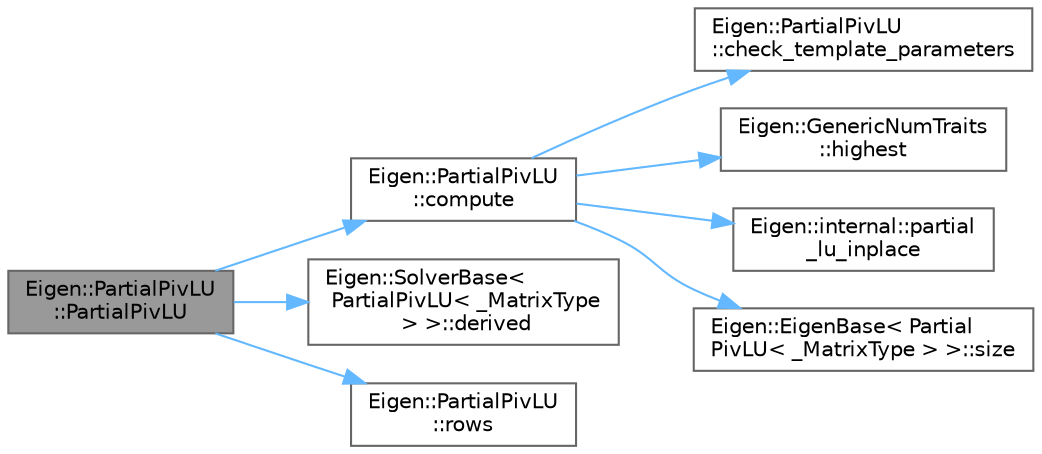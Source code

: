 digraph "Eigen::PartialPivLU::PartialPivLU"
{
 // LATEX_PDF_SIZE
  bgcolor="transparent";
  edge [fontname=Helvetica,fontsize=10,labelfontname=Helvetica,labelfontsize=10];
  node [fontname=Helvetica,fontsize=10,shape=box,height=0.2,width=0.4];
  rankdir="LR";
  Node1 [id="Node000001",label="Eigen::PartialPivLU\l::PartialPivLU",height=0.2,width=0.4,color="gray40", fillcolor="grey60", style="filled", fontcolor="black",tooltip=" "];
  Node1 -> Node2 [id="edge8_Node000001_Node000002",color="steelblue1",style="solid",tooltip=" "];
  Node2 [id="Node000002",label="Eigen::PartialPivLU\l::compute",height=0.2,width=0.4,color="grey40", fillcolor="white", style="filled",URL="$class_eigen_1_1_partial_piv_l_u.html#a8dc40bd1ef7ac09d58587b1b97fca91d",tooltip=" "];
  Node2 -> Node3 [id="edge9_Node000002_Node000003",color="steelblue1",style="solid",tooltip=" "];
  Node3 [id="Node000003",label="Eigen::PartialPivLU\l::check_template_parameters",height=0.2,width=0.4,color="grey40", fillcolor="white", style="filled",URL="$class_eigen_1_1_partial_piv_l_u.html#a561b9022ead4336fdacb687f6be86a53",tooltip=" "];
  Node2 -> Node4 [id="edge10_Node000002_Node000004",color="steelblue1",style="solid",tooltip=" "];
  Node4 [id="Node000004",label="Eigen::GenericNumTraits\l::highest",height=0.2,width=0.4,color="grey40", fillcolor="white", style="filled",URL="$struct_eigen_1_1_generic_num_traits.html#a65bdb77320d731419c061b91b8c4c5be",tooltip=" "];
  Node2 -> Node5 [id="edge11_Node000002_Node000005",color="steelblue1",style="solid",tooltip=" "];
  Node5 [id="Node000005",label="Eigen::internal::partial\l_lu_inplace",height=0.2,width=0.4,color="grey40", fillcolor="white", style="filled",URL="$namespace_eigen_1_1internal.html#a6631a201f1f0e9f43f5458478d30fa63",tooltip=" "];
  Node2 -> Node6 [id="edge12_Node000002_Node000006",color="steelblue1",style="solid",tooltip=" "];
  Node6 [id="Node000006",label="Eigen::EigenBase\< Partial\lPivLU\< _MatrixType \> \>::size",height=0.2,width=0.4,color="grey40", fillcolor="white", style="filled",URL="$struct_eigen_1_1_eigen_base.html#ac2c9348df3bb9c0044dbae6c278a8977",tooltip=" "];
  Node1 -> Node7 [id="edge13_Node000001_Node000007",color="steelblue1",style="solid",tooltip=" "];
  Node7 [id="Node000007",label="Eigen::SolverBase\<\l PartialPivLU\< _MatrixType\l \> \>::derived",height=0.2,width=0.4,color="grey40", fillcolor="white", style="filled",URL="$class_eigen_1_1_solver_base.html#ab4cf3e6bb046a94a46b69b857bd3dbc9",tooltip=" "];
  Node1 -> Node8 [id="edge14_Node000001_Node000008",color="steelblue1",style="solid",tooltip=" "];
  Node8 [id="Node000008",label="Eigen::PartialPivLU\l::rows",height=0.2,width=0.4,color="grey40", fillcolor="white", style="filled",URL="$class_eigen_1_1_partial_piv_l_u.html#ad7a86697af02b65b13939d319e1d6840",tooltip=" "];
}
